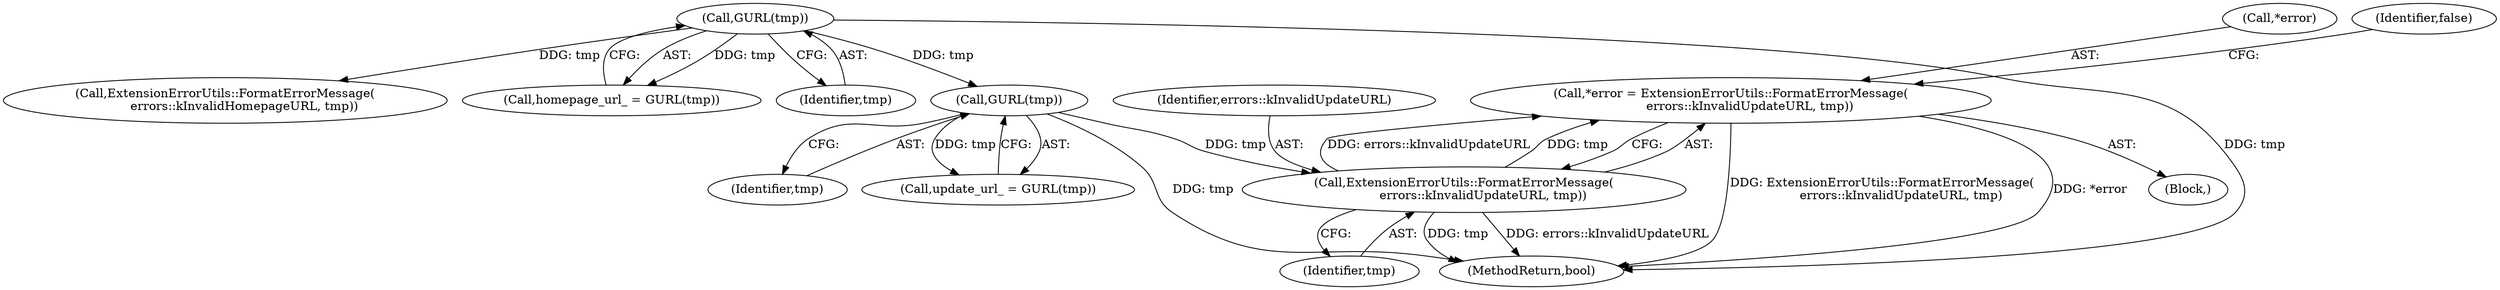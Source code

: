 digraph "0_Chrome_c63f2b7fe4fe2977f858a8e36d5f48db17eff2e7_30@pointer" {
"1000329" [label="(Call,*error = ExtensionErrorUtils::FormatErrorMessage(\n          errors::kInvalidUpdateURL, tmp))"];
"1000332" [label="(Call,ExtensionErrorUtils::FormatErrorMessage(\n          errors::kInvalidUpdateURL, tmp))"];
"1000321" [label="(Call,GURL(tmp))"];
"1000277" [label="(Call,GURL(tmp))"];
"1000275" [label="(Call,homepage_url_ = GURL(tmp))"];
"1000319" [label="(Call,update_url_ = GURL(tmp))"];
"1000330" [label="(Call,*error)"];
"1002448" [label="(MethodReturn,bool)"];
"1000336" [label="(Identifier,false)"];
"1000321" [label="(Call,GURL(tmp))"];
"1000278" [label="(Identifier,tmp)"];
"1000328" [label="(Block,)"];
"1000294" [label="(Call,ExtensionErrorUtils::FormatErrorMessage(\n          errors::kInvalidHomepageURL, tmp))"];
"1000333" [label="(Identifier,errors::kInvalidUpdateURL)"];
"1000322" [label="(Identifier,tmp)"];
"1000329" [label="(Call,*error = ExtensionErrorUtils::FormatErrorMessage(\n          errors::kInvalidUpdateURL, tmp))"];
"1000277" [label="(Call,GURL(tmp))"];
"1000332" [label="(Call,ExtensionErrorUtils::FormatErrorMessage(\n          errors::kInvalidUpdateURL, tmp))"];
"1000334" [label="(Identifier,tmp)"];
"1000329" -> "1000328"  [label="AST: "];
"1000329" -> "1000332"  [label="CFG: "];
"1000330" -> "1000329"  [label="AST: "];
"1000332" -> "1000329"  [label="AST: "];
"1000336" -> "1000329"  [label="CFG: "];
"1000329" -> "1002448"  [label="DDG: ExtensionErrorUtils::FormatErrorMessage(\n          errors::kInvalidUpdateURL, tmp)"];
"1000329" -> "1002448"  [label="DDG: *error"];
"1000332" -> "1000329"  [label="DDG: errors::kInvalidUpdateURL"];
"1000332" -> "1000329"  [label="DDG: tmp"];
"1000332" -> "1000334"  [label="CFG: "];
"1000333" -> "1000332"  [label="AST: "];
"1000334" -> "1000332"  [label="AST: "];
"1000332" -> "1002448"  [label="DDG: tmp"];
"1000332" -> "1002448"  [label="DDG: errors::kInvalidUpdateURL"];
"1000321" -> "1000332"  [label="DDG: tmp"];
"1000321" -> "1000319"  [label="AST: "];
"1000321" -> "1000322"  [label="CFG: "];
"1000322" -> "1000321"  [label="AST: "];
"1000319" -> "1000321"  [label="CFG: "];
"1000321" -> "1002448"  [label="DDG: tmp"];
"1000321" -> "1000319"  [label="DDG: tmp"];
"1000277" -> "1000321"  [label="DDG: tmp"];
"1000277" -> "1000275"  [label="AST: "];
"1000277" -> "1000278"  [label="CFG: "];
"1000278" -> "1000277"  [label="AST: "];
"1000275" -> "1000277"  [label="CFG: "];
"1000277" -> "1002448"  [label="DDG: tmp"];
"1000277" -> "1000275"  [label="DDG: tmp"];
"1000277" -> "1000294"  [label="DDG: tmp"];
}
